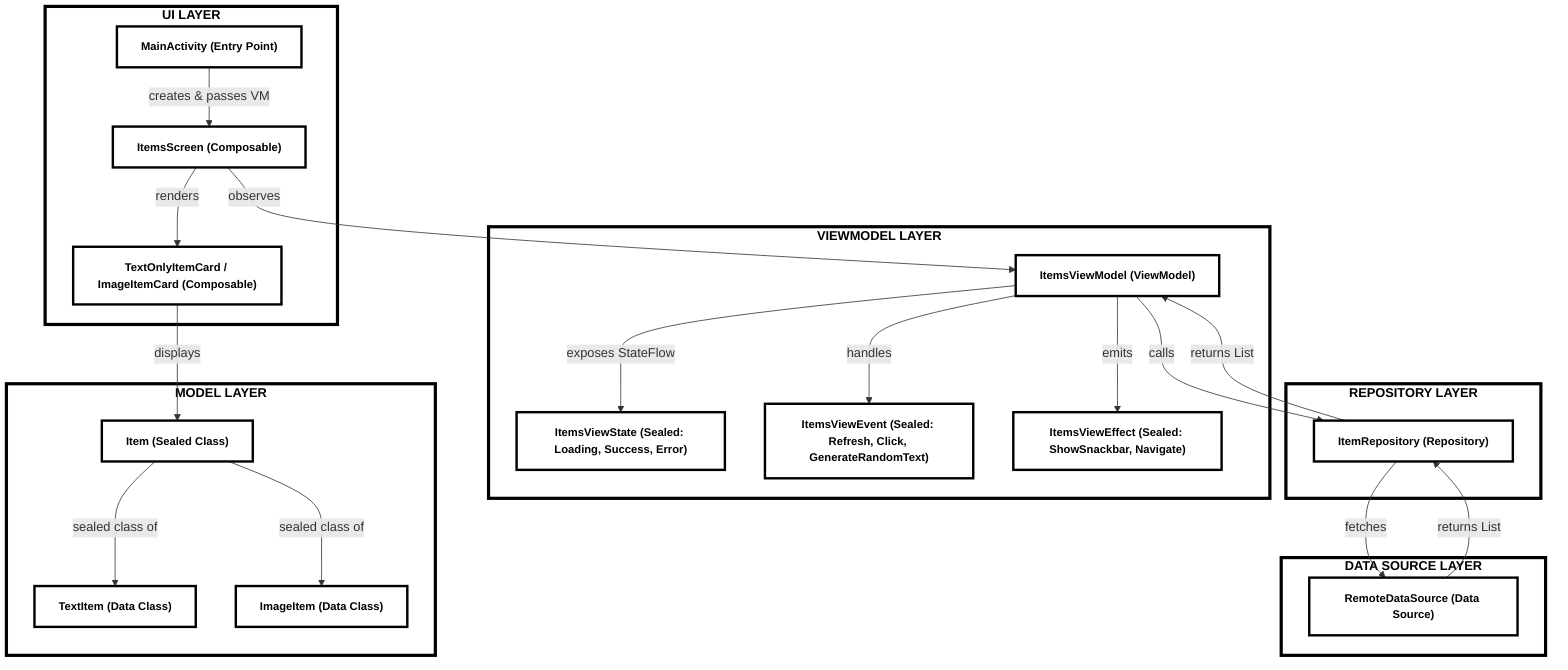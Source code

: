 flowchart TD
    %% UI LAYER
    subgraph UI["UI LAYER"]
        MainActivity["MainActivity (Entry Point)"]
        ItemsScreen["ItemsScreen (Composable)"]
        ItemCard["TextOnlyItemCard / ImageItemCard (Composable)"]
    end
    
    %% VIEWMODEL LAYER  
    subgraph VM["VIEWMODEL LAYER"]
        ItemsViewModel["ItemsViewModel (ViewModel)"]
        ViewState["ItemsViewState (Sealed: Loading, Success, Error)"]
        ViewEvent["ItemsViewEvent (Sealed: Refresh, Click, GenerateRandomText)"]
        ViewEffect["ItemsViewEffect (Sealed: ShowSnackbar, Navigate)"]
    end
    
    %% REPOSITORY LAYER
    subgraph REPO["REPOSITORY LAYER"]
        ItemRepository["ItemRepository (Repository)"]
    end
    
    %% DATA SOURCE LAYER
    subgraph DS["DATA SOURCE LAYER"]
        RemoteDataSource["RemoteDataSource (Data Source)"]
    end
    
    %% MODEL LAYER
    subgraph MODEL["MODEL LAYER"]
        Item["Item (Sealed Class)"]
        TextItem["TextItem (Data Class)"]
        ImageItem["ImageItem (Data Class)"]
    end
    
    %% CONNECTIONS
    MainActivity -->|"creates & passes VM"| ItemsScreen
    ItemsScreen -->|"observes"| ItemsViewModel
    ItemsScreen -->|"renders"| ItemCard
    ItemCard -->|"displays"| Item
    ItemsViewModel -->|"exposes StateFlow"| ViewState
    ItemsViewModel -->|"handles"| ViewEvent  
    ItemsViewModel -->|"emits"| ViewEffect
    ItemsViewModel -->|"calls"| ItemRepository
    ItemRepository -->|"fetches"| RemoteDataSource
    RemoteDataSource -->|"returns List<Item>"| ItemRepository
    ItemRepository -->|"returns List<Item>"| ItemsViewModel
    Item -->|"sealed class of"| TextItem
    Item -->|"sealed class of"| ImageItem
    
    %% STYLING - ALL WHITE BACKGROUND, BLACK TEXT/BORDERS
    classDef nodeStyle fill:#ffffff,stroke:#000000,stroke-width:3px,color:#000000,font-size:14px,font-weight:bold
    classDef groupStyle fill:#ffffff,stroke:#000000,stroke-width:4px,color:#000000,font-size:16px,font-weight:bold
    
    class MainActivity,ItemsScreen,ItemCard,ItemsViewModel,ViewState,ViewEvent,ViewEffect,ItemRepository,RemoteDataSource,Item,TextItem,ImageItem nodeStyle
    class UI,VM,REPO,DS,MODEL groupStyle